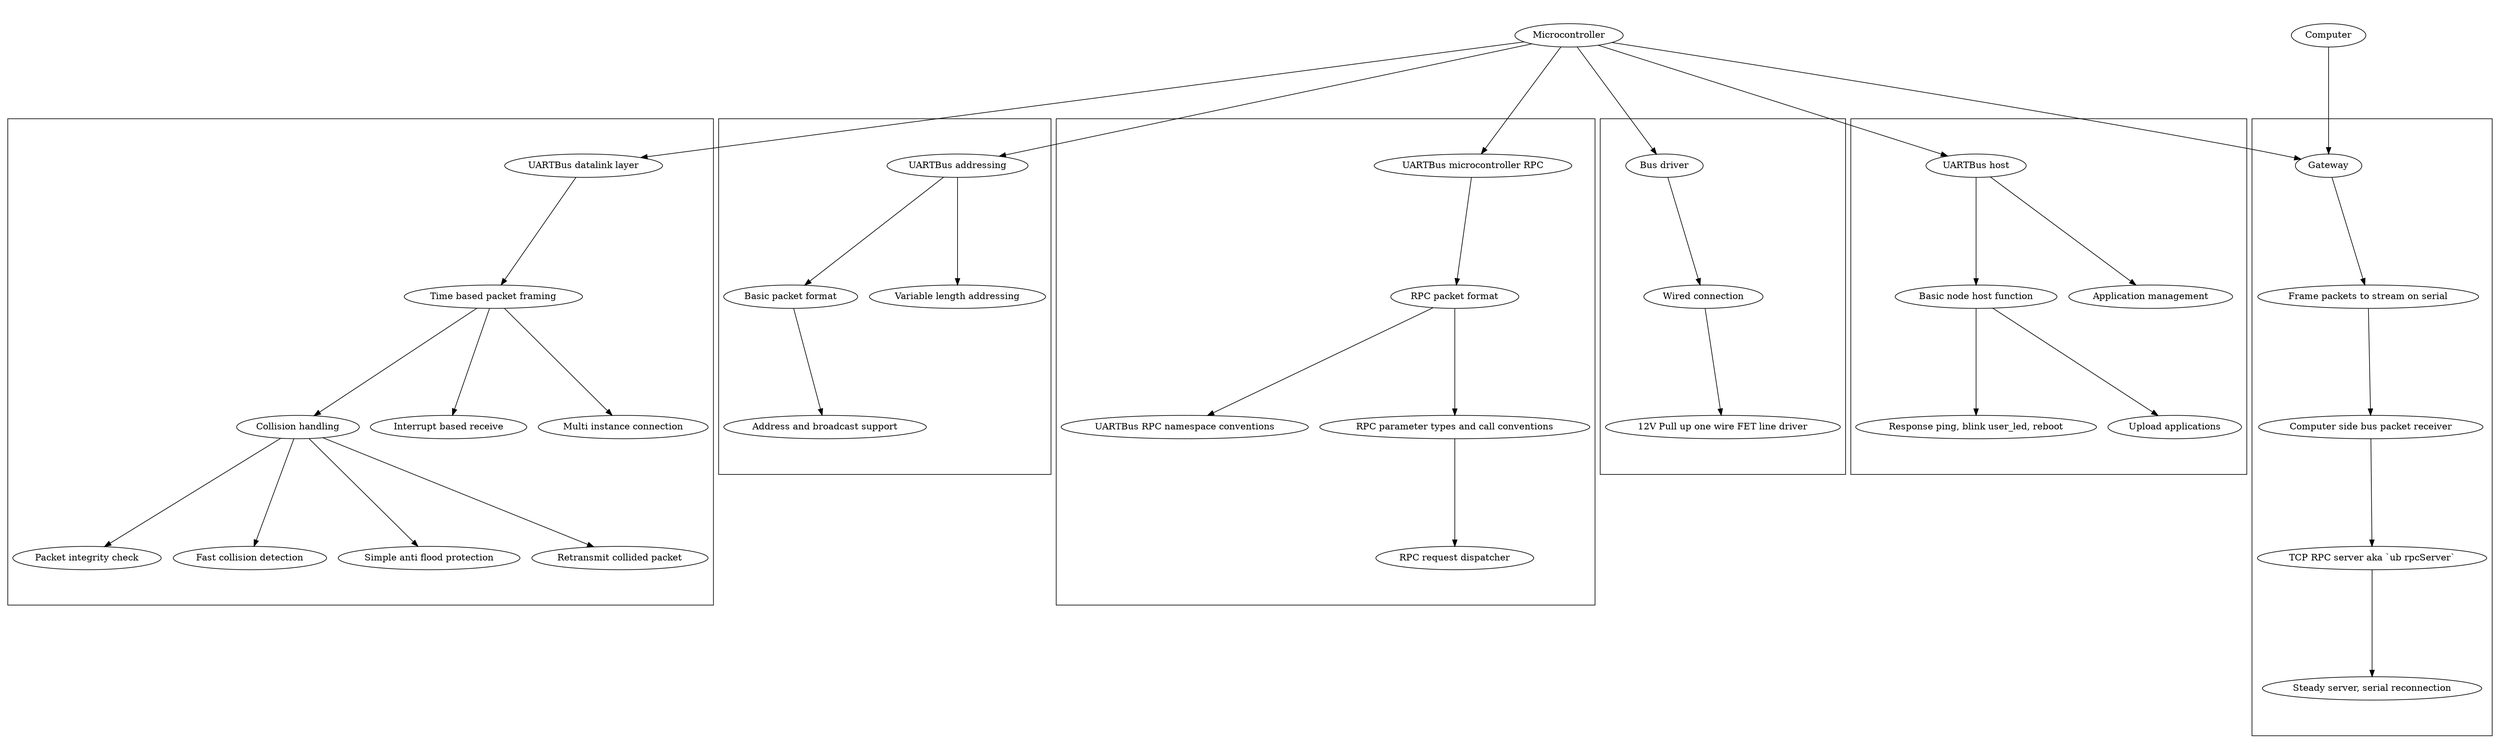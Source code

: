 digraph uartbus_features
{
	overlap=prism; overlap_scaling=0.01; ratio=0.3;

	"Microcontroller" -> "Bus driver";
	
	subgraph cluster0
	{
		"Bus driver" -> "Wired connection"
		"Wired connection" -> "12V Pull up one wire FET line driver";
	}

	"Microcontroller" -> "UARTBus datalink layer";
	subgraph cluster1
	{
		
		"UARTBus datalink layer" -> "Time based packet framing";
		"Time based packet framing" -> "Collision handling";
		"Time based packet framing" -> "Interrupt based receive";

		"Collision handling" -> "Packet integrity check"
		"Collision handling" -> "Fast collision detection";
		"Collision handling" -> "Simple anti flood protection";
		"Collision handling" -> "Retransmit collided packet";
	
		"Time based packet framing" -> "Multi instance connection";
	}


	"Microcontroller" -> "UARTBus addressing";
	subgraph cluster2
	{
		"UARTBus addressing" -> "Basic packet format";
		"Basic packet format" -> "Address and broadcast support";
		"UARTBus addressing" -> "Variable length addressing";
	}
	

	"Microcontroller" -> "UARTBus microcontroller RPC";
	subgraph cluster3
	{
		"UARTBus microcontroller RPC" -> "RPC packet format";
		"RPC packet format" -> "UARTBus RPC namespace conventions";
		"RPC packet format" -> "RPC parameter types and call conventions";
		"RPC parameter types and call conventions" -> "RPC request dispatcher";
	}

	"Computer" -> "Gateway";
	"Microcontroller" -> "Gateway";
	subgraph cluster4
	{
		"Gateway" -> "Frame packets to stream on serial";
		"Frame packets to stream on serial" -> "Computer side bus packet receiver";
		"Computer side bus packet receiver" -> "TCP RPC server aka `ub rpcServer`";
		"TCP RPC server aka `ub rpcServer`" -> "Steady server, serial reconnection";
	}
	
	"Microcontroller" -> "UARTBus host";
	subgraph cluster5
	{
		
		"UARTBus host" -> "Basic node host function";
		"Basic node host function" -> "Response ping, blink user_led, reboot";
		"Basic node host function" -> "Upload applications";
		"UARTBus host" -> "Application management";
	}
	
	
}
